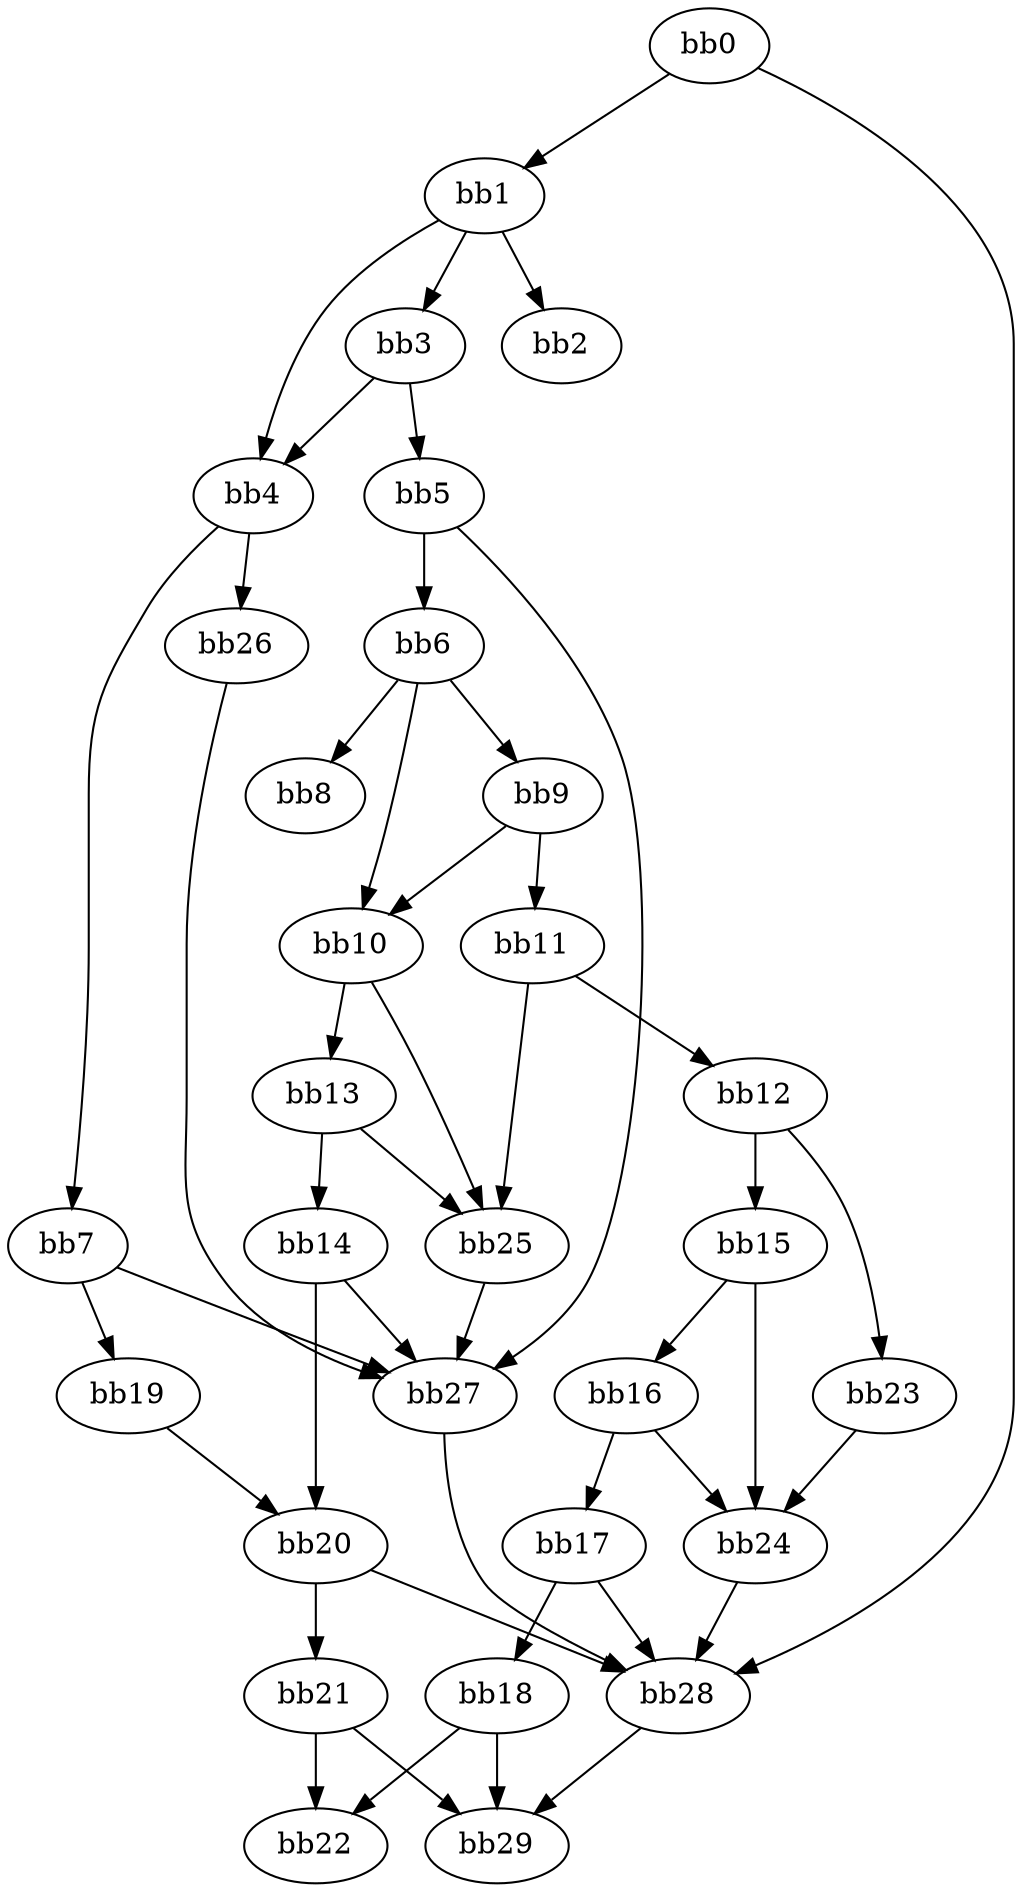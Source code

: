 digraph {
    0 [ label = "bb0\l" ]
    1 [ label = "bb1\l" ]
    2 [ label = "bb2\l" ]
    3 [ label = "bb3\l" ]
    4 [ label = "bb4\l" ]
    5 [ label = "bb5\l" ]
    6 [ label = "bb6\l" ]
    7 [ label = "bb7\l" ]
    8 [ label = "bb8\l" ]
    9 [ label = "bb9\l" ]
    10 [ label = "bb10\l" ]
    11 [ label = "bb11\l" ]
    12 [ label = "bb12\l" ]
    13 [ label = "bb13\l" ]
    14 [ label = "bb14\l" ]
    15 [ label = "bb15\l" ]
    16 [ label = "bb16\l" ]
    17 [ label = "bb17\l" ]
    18 [ label = "bb18\l" ]
    19 [ label = "bb19\l" ]
    20 [ label = "bb20\l" ]
    21 [ label = "bb21\l" ]
    22 [ label = "bb22\l" ]
    23 [ label = "bb23\l" ]
    24 [ label = "bb24\l" ]
    25 [ label = "bb25\l" ]
    26 [ label = "bb26\l" ]
    27 [ label = "bb27\l" ]
    28 [ label = "bb28\l" ]
    29 [ label = "bb29\l" ]
    0 -> 1 [ ]
    0 -> 28 [ ]
    1 -> 2 [ ]
    1 -> 3 [ ]
    1 -> 4 [ ]
    3 -> 4 [ ]
    3 -> 5 [ ]
    4 -> 7 [ ]
    4 -> 26 [ ]
    5 -> 6 [ ]
    5 -> 27 [ ]
    6 -> 8 [ ]
    6 -> 9 [ ]
    6 -> 10 [ ]
    7 -> 19 [ ]
    7 -> 27 [ ]
    9 -> 10 [ ]
    9 -> 11 [ ]
    10 -> 13 [ ]
    10 -> 25 [ ]
    11 -> 12 [ ]
    11 -> 25 [ ]
    12 -> 15 [ ]
    12 -> 23 [ ]
    13 -> 14 [ ]
    13 -> 25 [ ]
    14 -> 20 [ ]
    14 -> 27 [ ]
    15 -> 16 [ ]
    15 -> 24 [ ]
    16 -> 17 [ ]
    16 -> 24 [ ]
    17 -> 18 [ ]
    17 -> 28 [ ]
    18 -> 22 [ ]
    18 -> 29 [ ]
    19 -> 20 [ ]
    20 -> 21 [ ]
    20 -> 28 [ ]
    21 -> 22 [ ]
    21 -> 29 [ ]
    23 -> 24 [ ]
    24 -> 28 [ ]
    25 -> 27 [ ]
    26 -> 27 [ ]
    27 -> 28 [ ]
    28 -> 29 [ ]
}

